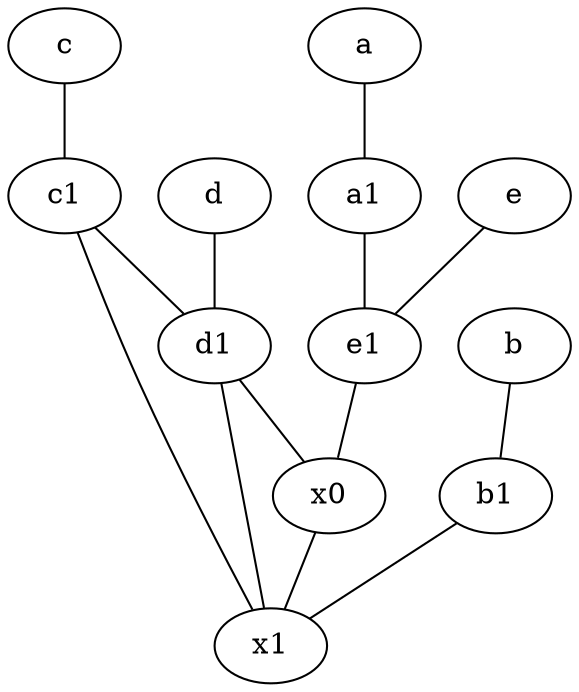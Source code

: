 graph {
	c [pos="4.5,2!"]
	a1 [pos="8,3!"]
	e1 [pos="7,7!"]
	c1 [pos="4.5,3!"]
	d1 [pos="3,5!"]
	b [pos="10,4!"]
	x0
	b1 [pos="9,4!"]
	x1
	d [pos="2,5!"]
	a [pos="8,2!"]
	e [pos="7,9!"]
	b1 -- x1
	c1 -- x1
	d1 -- x0
	c1 -- d1
	e1 -- x0
	d1 -- x1
	e -- e1
	c -- c1
	b -- b1
	d -- d1
	a1 -- e1
	a -- a1
	x0 -- x1
}

